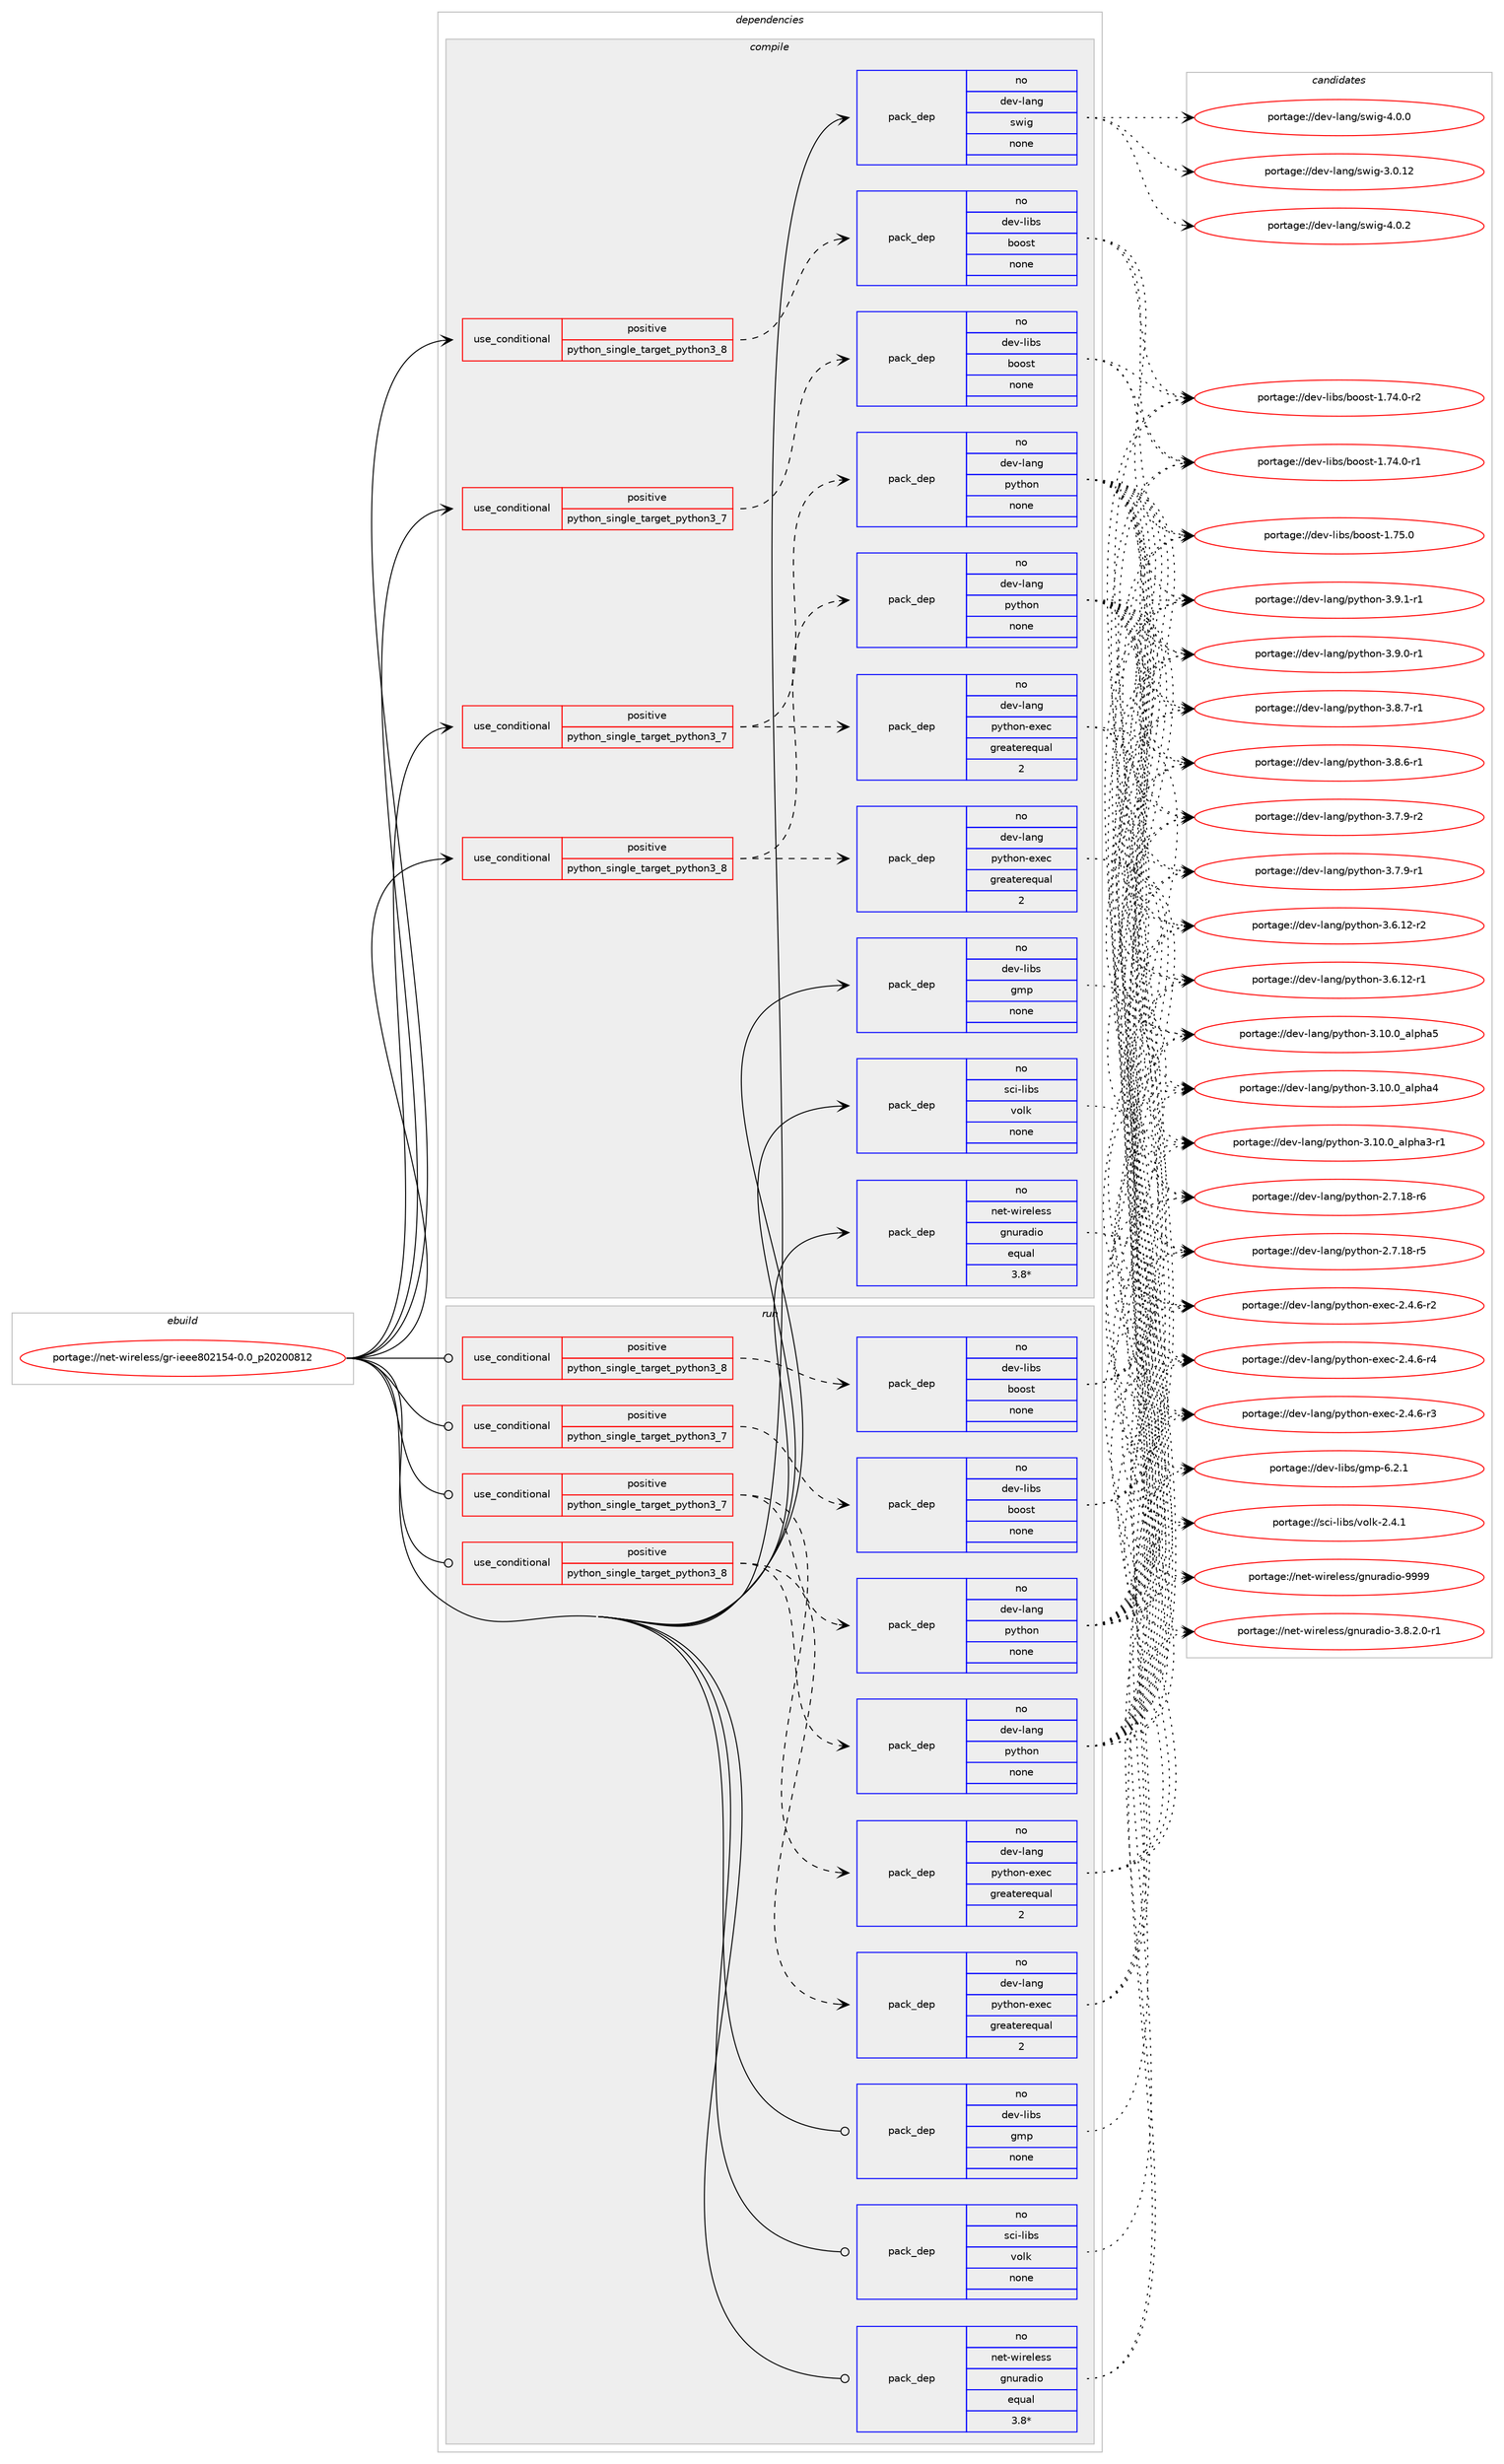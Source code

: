 digraph prolog {

# *************
# Graph options
# *************

newrank=true;
concentrate=true;
compound=true;
graph [rankdir=LR,fontname=Helvetica,fontsize=10,ranksep=1.5];#, ranksep=2.5, nodesep=0.2];
edge  [arrowhead=vee];
node  [fontname=Helvetica,fontsize=10];

# **********
# The ebuild
# **********

subgraph cluster_leftcol {
color=gray;
rank=same;
label=<<i>ebuild</i>>;
id [label="portage://net-wireless/gr-ieee802154-0.0_p20200812", color=red, width=4, href="../net-wireless/gr-ieee802154-0.0_p20200812.svg"];
}

# ****************
# The dependencies
# ****************

subgraph cluster_midcol {
color=gray;
label=<<i>dependencies</i>>;
subgraph cluster_compile {
fillcolor="#eeeeee";
style=filled;
label=<<i>compile</i>>;
subgraph cond4792 {
dependency15596 [label=<<TABLE BORDER="0" CELLBORDER="1" CELLSPACING="0" CELLPADDING="4"><TR><TD ROWSPAN="3" CELLPADDING="10">use_conditional</TD></TR><TR><TD>positive</TD></TR><TR><TD>python_single_target_python3_7</TD></TR></TABLE>>, shape=none, color=red];
subgraph pack10680 {
dependency15597 [label=<<TABLE BORDER="0" CELLBORDER="1" CELLSPACING="0" CELLPADDING="4" WIDTH="220"><TR><TD ROWSPAN="6" CELLPADDING="30">pack_dep</TD></TR><TR><TD WIDTH="110">no</TD></TR><TR><TD>dev-lang</TD></TR><TR><TD>python</TD></TR><TR><TD>none</TD></TR><TR><TD></TD></TR></TABLE>>, shape=none, color=blue];
}
dependency15596:e -> dependency15597:w [weight=20,style="dashed",arrowhead="vee"];
subgraph pack10681 {
dependency15598 [label=<<TABLE BORDER="0" CELLBORDER="1" CELLSPACING="0" CELLPADDING="4" WIDTH="220"><TR><TD ROWSPAN="6" CELLPADDING="30">pack_dep</TD></TR><TR><TD WIDTH="110">no</TD></TR><TR><TD>dev-lang</TD></TR><TR><TD>python-exec</TD></TR><TR><TD>greaterequal</TD></TR><TR><TD>2</TD></TR></TABLE>>, shape=none, color=blue];
}
dependency15596:e -> dependency15598:w [weight=20,style="dashed",arrowhead="vee"];
}
id:e -> dependency15596:w [weight=20,style="solid",arrowhead="vee"];
subgraph cond4793 {
dependency15599 [label=<<TABLE BORDER="0" CELLBORDER="1" CELLSPACING="0" CELLPADDING="4"><TR><TD ROWSPAN="3" CELLPADDING="10">use_conditional</TD></TR><TR><TD>positive</TD></TR><TR><TD>python_single_target_python3_7</TD></TR></TABLE>>, shape=none, color=red];
subgraph pack10682 {
dependency15600 [label=<<TABLE BORDER="0" CELLBORDER="1" CELLSPACING="0" CELLPADDING="4" WIDTH="220"><TR><TD ROWSPAN="6" CELLPADDING="30">pack_dep</TD></TR><TR><TD WIDTH="110">no</TD></TR><TR><TD>dev-libs</TD></TR><TR><TD>boost</TD></TR><TR><TD>none</TD></TR><TR><TD></TD></TR></TABLE>>, shape=none, color=blue];
}
dependency15599:e -> dependency15600:w [weight=20,style="dashed",arrowhead="vee"];
}
id:e -> dependency15599:w [weight=20,style="solid",arrowhead="vee"];
subgraph cond4794 {
dependency15601 [label=<<TABLE BORDER="0" CELLBORDER="1" CELLSPACING="0" CELLPADDING="4"><TR><TD ROWSPAN="3" CELLPADDING="10">use_conditional</TD></TR><TR><TD>positive</TD></TR><TR><TD>python_single_target_python3_8</TD></TR></TABLE>>, shape=none, color=red];
subgraph pack10683 {
dependency15602 [label=<<TABLE BORDER="0" CELLBORDER="1" CELLSPACING="0" CELLPADDING="4" WIDTH="220"><TR><TD ROWSPAN="6" CELLPADDING="30">pack_dep</TD></TR><TR><TD WIDTH="110">no</TD></TR><TR><TD>dev-lang</TD></TR><TR><TD>python</TD></TR><TR><TD>none</TD></TR><TR><TD></TD></TR></TABLE>>, shape=none, color=blue];
}
dependency15601:e -> dependency15602:w [weight=20,style="dashed",arrowhead="vee"];
subgraph pack10684 {
dependency15603 [label=<<TABLE BORDER="0" CELLBORDER="1" CELLSPACING="0" CELLPADDING="4" WIDTH="220"><TR><TD ROWSPAN="6" CELLPADDING="30">pack_dep</TD></TR><TR><TD WIDTH="110">no</TD></TR><TR><TD>dev-lang</TD></TR><TR><TD>python-exec</TD></TR><TR><TD>greaterequal</TD></TR><TR><TD>2</TD></TR></TABLE>>, shape=none, color=blue];
}
dependency15601:e -> dependency15603:w [weight=20,style="dashed",arrowhead="vee"];
}
id:e -> dependency15601:w [weight=20,style="solid",arrowhead="vee"];
subgraph cond4795 {
dependency15604 [label=<<TABLE BORDER="0" CELLBORDER="1" CELLSPACING="0" CELLPADDING="4"><TR><TD ROWSPAN="3" CELLPADDING="10">use_conditional</TD></TR><TR><TD>positive</TD></TR><TR><TD>python_single_target_python3_8</TD></TR></TABLE>>, shape=none, color=red];
subgraph pack10685 {
dependency15605 [label=<<TABLE BORDER="0" CELLBORDER="1" CELLSPACING="0" CELLPADDING="4" WIDTH="220"><TR><TD ROWSPAN="6" CELLPADDING="30">pack_dep</TD></TR><TR><TD WIDTH="110">no</TD></TR><TR><TD>dev-libs</TD></TR><TR><TD>boost</TD></TR><TR><TD>none</TD></TR><TR><TD></TD></TR></TABLE>>, shape=none, color=blue];
}
dependency15604:e -> dependency15605:w [weight=20,style="dashed",arrowhead="vee"];
}
id:e -> dependency15604:w [weight=20,style="solid",arrowhead="vee"];
subgraph pack10686 {
dependency15606 [label=<<TABLE BORDER="0" CELLBORDER="1" CELLSPACING="0" CELLPADDING="4" WIDTH="220"><TR><TD ROWSPAN="6" CELLPADDING="30">pack_dep</TD></TR><TR><TD WIDTH="110">no</TD></TR><TR><TD>dev-lang</TD></TR><TR><TD>swig</TD></TR><TR><TD>none</TD></TR><TR><TD></TD></TR></TABLE>>, shape=none, color=blue];
}
id:e -> dependency15606:w [weight=20,style="solid",arrowhead="vee"];
subgraph pack10687 {
dependency15607 [label=<<TABLE BORDER="0" CELLBORDER="1" CELLSPACING="0" CELLPADDING="4" WIDTH="220"><TR><TD ROWSPAN="6" CELLPADDING="30">pack_dep</TD></TR><TR><TD WIDTH="110">no</TD></TR><TR><TD>dev-libs</TD></TR><TR><TD>gmp</TD></TR><TR><TD>none</TD></TR><TR><TD></TD></TR></TABLE>>, shape=none, color=blue];
}
id:e -> dependency15607:w [weight=20,style="solid",arrowhead="vee"];
subgraph pack10688 {
dependency15608 [label=<<TABLE BORDER="0" CELLBORDER="1" CELLSPACING="0" CELLPADDING="4" WIDTH="220"><TR><TD ROWSPAN="6" CELLPADDING="30">pack_dep</TD></TR><TR><TD WIDTH="110">no</TD></TR><TR><TD>net-wireless</TD></TR><TR><TD>gnuradio</TD></TR><TR><TD>equal</TD></TR><TR><TD>3.8*</TD></TR></TABLE>>, shape=none, color=blue];
}
id:e -> dependency15608:w [weight=20,style="solid",arrowhead="vee"];
subgraph pack10689 {
dependency15609 [label=<<TABLE BORDER="0" CELLBORDER="1" CELLSPACING="0" CELLPADDING="4" WIDTH="220"><TR><TD ROWSPAN="6" CELLPADDING="30">pack_dep</TD></TR><TR><TD WIDTH="110">no</TD></TR><TR><TD>sci-libs</TD></TR><TR><TD>volk</TD></TR><TR><TD>none</TD></TR><TR><TD></TD></TR></TABLE>>, shape=none, color=blue];
}
id:e -> dependency15609:w [weight=20,style="solid",arrowhead="vee"];
}
subgraph cluster_compileandrun {
fillcolor="#eeeeee";
style=filled;
label=<<i>compile and run</i>>;
}
subgraph cluster_run {
fillcolor="#eeeeee";
style=filled;
label=<<i>run</i>>;
subgraph cond4796 {
dependency15610 [label=<<TABLE BORDER="0" CELLBORDER="1" CELLSPACING="0" CELLPADDING="4"><TR><TD ROWSPAN="3" CELLPADDING="10">use_conditional</TD></TR><TR><TD>positive</TD></TR><TR><TD>python_single_target_python3_7</TD></TR></TABLE>>, shape=none, color=red];
subgraph pack10690 {
dependency15611 [label=<<TABLE BORDER="0" CELLBORDER="1" CELLSPACING="0" CELLPADDING="4" WIDTH="220"><TR><TD ROWSPAN="6" CELLPADDING="30">pack_dep</TD></TR><TR><TD WIDTH="110">no</TD></TR><TR><TD>dev-lang</TD></TR><TR><TD>python</TD></TR><TR><TD>none</TD></TR><TR><TD></TD></TR></TABLE>>, shape=none, color=blue];
}
dependency15610:e -> dependency15611:w [weight=20,style="dashed",arrowhead="vee"];
subgraph pack10691 {
dependency15612 [label=<<TABLE BORDER="0" CELLBORDER="1" CELLSPACING="0" CELLPADDING="4" WIDTH="220"><TR><TD ROWSPAN="6" CELLPADDING="30">pack_dep</TD></TR><TR><TD WIDTH="110">no</TD></TR><TR><TD>dev-lang</TD></TR><TR><TD>python-exec</TD></TR><TR><TD>greaterequal</TD></TR><TR><TD>2</TD></TR></TABLE>>, shape=none, color=blue];
}
dependency15610:e -> dependency15612:w [weight=20,style="dashed",arrowhead="vee"];
}
id:e -> dependency15610:w [weight=20,style="solid",arrowhead="odot"];
subgraph cond4797 {
dependency15613 [label=<<TABLE BORDER="0" CELLBORDER="1" CELLSPACING="0" CELLPADDING="4"><TR><TD ROWSPAN="3" CELLPADDING="10">use_conditional</TD></TR><TR><TD>positive</TD></TR><TR><TD>python_single_target_python3_7</TD></TR></TABLE>>, shape=none, color=red];
subgraph pack10692 {
dependency15614 [label=<<TABLE BORDER="0" CELLBORDER="1" CELLSPACING="0" CELLPADDING="4" WIDTH="220"><TR><TD ROWSPAN="6" CELLPADDING="30">pack_dep</TD></TR><TR><TD WIDTH="110">no</TD></TR><TR><TD>dev-libs</TD></TR><TR><TD>boost</TD></TR><TR><TD>none</TD></TR><TR><TD></TD></TR></TABLE>>, shape=none, color=blue];
}
dependency15613:e -> dependency15614:w [weight=20,style="dashed",arrowhead="vee"];
}
id:e -> dependency15613:w [weight=20,style="solid",arrowhead="odot"];
subgraph cond4798 {
dependency15615 [label=<<TABLE BORDER="0" CELLBORDER="1" CELLSPACING="0" CELLPADDING="4"><TR><TD ROWSPAN="3" CELLPADDING="10">use_conditional</TD></TR><TR><TD>positive</TD></TR><TR><TD>python_single_target_python3_8</TD></TR></TABLE>>, shape=none, color=red];
subgraph pack10693 {
dependency15616 [label=<<TABLE BORDER="0" CELLBORDER="1" CELLSPACING="0" CELLPADDING="4" WIDTH="220"><TR><TD ROWSPAN="6" CELLPADDING="30">pack_dep</TD></TR><TR><TD WIDTH="110">no</TD></TR><TR><TD>dev-lang</TD></TR><TR><TD>python</TD></TR><TR><TD>none</TD></TR><TR><TD></TD></TR></TABLE>>, shape=none, color=blue];
}
dependency15615:e -> dependency15616:w [weight=20,style="dashed",arrowhead="vee"];
subgraph pack10694 {
dependency15617 [label=<<TABLE BORDER="0" CELLBORDER="1" CELLSPACING="0" CELLPADDING="4" WIDTH="220"><TR><TD ROWSPAN="6" CELLPADDING="30">pack_dep</TD></TR><TR><TD WIDTH="110">no</TD></TR><TR><TD>dev-lang</TD></TR><TR><TD>python-exec</TD></TR><TR><TD>greaterequal</TD></TR><TR><TD>2</TD></TR></TABLE>>, shape=none, color=blue];
}
dependency15615:e -> dependency15617:w [weight=20,style="dashed",arrowhead="vee"];
}
id:e -> dependency15615:w [weight=20,style="solid",arrowhead="odot"];
subgraph cond4799 {
dependency15618 [label=<<TABLE BORDER="0" CELLBORDER="1" CELLSPACING="0" CELLPADDING="4"><TR><TD ROWSPAN="3" CELLPADDING="10">use_conditional</TD></TR><TR><TD>positive</TD></TR><TR><TD>python_single_target_python3_8</TD></TR></TABLE>>, shape=none, color=red];
subgraph pack10695 {
dependency15619 [label=<<TABLE BORDER="0" CELLBORDER="1" CELLSPACING="0" CELLPADDING="4" WIDTH="220"><TR><TD ROWSPAN="6" CELLPADDING="30">pack_dep</TD></TR><TR><TD WIDTH="110">no</TD></TR><TR><TD>dev-libs</TD></TR><TR><TD>boost</TD></TR><TR><TD>none</TD></TR><TR><TD></TD></TR></TABLE>>, shape=none, color=blue];
}
dependency15618:e -> dependency15619:w [weight=20,style="dashed",arrowhead="vee"];
}
id:e -> dependency15618:w [weight=20,style="solid",arrowhead="odot"];
subgraph pack10696 {
dependency15620 [label=<<TABLE BORDER="0" CELLBORDER="1" CELLSPACING="0" CELLPADDING="4" WIDTH="220"><TR><TD ROWSPAN="6" CELLPADDING="30">pack_dep</TD></TR><TR><TD WIDTH="110">no</TD></TR><TR><TD>dev-libs</TD></TR><TR><TD>gmp</TD></TR><TR><TD>none</TD></TR><TR><TD></TD></TR></TABLE>>, shape=none, color=blue];
}
id:e -> dependency15620:w [weight=20,style="solid",arrowhead="odot"];
subgraph pack10697 {
dependency15621 [label=<<TABLE BORDER="0" CELLBORDER="1" CELLSPACING="0" CELLPADDING="4" WIDTH="220"><TR><TD ROWSPAN="6" CELLPADDING="30">pack_dep</TD></TR><TR><TD WIDTH="110">no</TD></TR><TR><TD>net-wireless</TD></TR><TR><TD>gnuradio</TD></TR><TR><TD>equal</TD></TR><TR><TD>3.8*</TD></TR></TABLE>>, shape=none, color=blue];
}
id:e -> dependency15621:w [weight=20,style="solid",arrowhead="odot"];
subgraph pack10698 {
dependency15622 [label=<<TABLE BORDER="0" CELLBORDER="1" CELLSPACING="0" CELLPADDING="4" WIDTH="220"><TR><TD ROWSPAN="6" CELLPADDING="30">pack_dep</TD></TR><TR><TD WIDTH="110">no</TD></TR><TR><TD>sci-libs</TD></TR><TR><TD>volk</TD></TR><TR><TD>none</TD></TR><TR><TD></TD></TR></TABLE>>, shape=none, color=blue];
}
id:e -> dependency15622:w [weight=20,style="solid",arrowhead="odot"];
}
}

# **************
# The candidates
# **************

subgraph cluster_choices {
rank=same;
color=gray;
label=<<i>candidates</i>>;

subgraph choice10680 {
color=black;
nodesep=1;
choice1001011184510897110103471121211161041111104551465746494511449 [label="portage://dev-lang/python-3.9.1-r1", color=red, width=4,href="../dev-lang/python-3.9.1-r1.svg"];
choice1001011184510897110103471121211161041111104551465746484511449 [label="portage://dev-lang/python-3.9.0-r1", color=red, width=4,href="../dev-lang/python-3.9.0-r1.svg"];
choice1001011184510897110103471121211161041111104551465646554511449 [label="portage://dev-lang/python-3.8.7-r1", color=red, width=4,href="../dev-lang/python-3.8.7-r1.svg"];
choice1001011184510897110103471121211161041111104551465646544511449 [label="portage://dev-lang/python-3.8.6-r1", color=red, width=4,href="../dev-lang/python-3.8.6-r1.svg"];
choice1001011184510897110103471121211161041111104551465546574511450 [label="portage://dev-lang/python-3.7.9-r2", color=red, width=4,href="../dev-lang/python-3.7.9-r2.svg"];
choice1001011184510897110103471121211161041111104551465546574511449 [label="portage://dev-lang/python-3.7.9-r1", color=red, width=4,href="../dev-lang/python-3.7.9-r1.svg"];
choice100101118451089711010347112121116104111110455146544649504511450 [label="portage://dev-lang/python-3.6.12-r2", color=red, width=4,href="../dev-lang/python-3.6.12-r2.svg"];
choice100101118451089711010347112121116104111110455146544649504511449 [label="portage://dev-lang/python-3.6.12-r1", color=red, width=4,href="../dev-lang/python-3.6.12-r1.svg"];
choice1001011184510897110103471121211161041111104551464948464895971081121049753 [label="portage://dev-lang/python-3.10.0_alpha5", color=red, width=4,href="../dev-lang/python-3.10.0_alpha5.svg"];
choice1001011184510897110103471121211161041111104551464948464895971081121049752 [label="portage://dev-lang/python-3.10.0_alpha4", color=red, width=4,href="../dev-lang/python-3.10.0_alpha4.svg"];
choice10010111845108971101034711212111610411111045514649484648959710811210497514511449 [label="portage://dev-lang/python-3.10.0_alpha3-r1", color=red, width=4,href="../dev-lang/python-3.10.0_alpha3-r1.svg"];
choice100101118451089711010347112121116104111110455046554649564511454 [label="portage://dev-lang/python-2.7.18-r6", color=red, width=4,href="../dev-lang/python-2.7.18-r6.svg"];
choice100101118451089711010347112121116104111110455046554649564511453 [label="portage://dev-lang/python-2.7.18-r5", color=red, width=4,href="../dev-lang/python-2.7.18-r5.svg"];
dependency15597:e -> choice1001011184510897110103471121211161041111104551465746494511449:w [style=dotted,weight="100"];
dependency15597:e -> choice1001011184510897110103471121211161041111104551465746484511449:w [style=dotted,weight="100"];
dependency15597:e -> choice1001011184510897110103471121211161041111104551465646554511449:w [style=dotted,weight="100"];
dependency15597:e -> choice1001011184510897110103471121211161041111104551465646544511449:w [style=dotted,weight="100"];
dependency15597:e -> choice1001011184510897110103471121211161041111104551465546574511450:w [style=dotted,weight="100"];
dependency15597:e -> choice1001011184510897110103471121211161041111104551465546574511449:w [style=dotted,weight="100"];
dependency15597:e -> choice100101118451089711010347112121116104111110455146544649504511450:w [style=dotted,weight="100"];
dependency15597:e -> choice100101118451089711010347112121116104111110455146544649504511449:w [style=dotted,weight="100"];
dependency15597:e -> choice1001011184510897110103471121211161041111104551464948464895971081121049753:w [style=dotted,weight="100"];
dependency15597:e -> choice1001011184510897110103471121211161041111104551464948464895971081121049752:w [style=dotted,weight="100"];
dependency15597:e -> choice10010111845108971101034711212111610411111045514649484648959710811210497514511449:w [style=dotted,weight="100"];
dependency15597:e -> choice100101118451089711010347112121116104111110455046554649564511454:w [style=dotted,weight="100"];
dependency15597:e -> choice100101118451089711010347112121116104111110455046554649564511453:w [style=dotted,weight="100"];
}
subgraph choice10681 {
color=black;
nodesep=1;
choice10010111845108971101034711212111610411111045101120101994550465246544511452 [label="portage://dev-lang/python-exec-2.4.6-r4", color=red, width=4,href="../dev-lang/python-exec-2.4.6-r4.svg"];
choice10010111845108971101034711212111610411111045101120101994550465246544511451 [label="portage://dev-lang/python-exec-2.4.6-r3", color=red, width=4,href="../dev-lang/python-exec-2.4.6-r3.svg"];
choice10010111845108971101034711212111610411111045101120101994550465246544511450 [label="portage://dev-lang/python-exec-2.4.6-r2", color=red, width=4,href="../dev-lang/python-exec-2.4.6-r2.svg"];
dependency15598:e -> choice10010111845108971101034711212111610411111045101120101994550465246544511452:w [style=dotted,weight="100"];
dependency15598:e -> choice10010111845108971101034711212111610411111045101120101994550465246544511451:w [style=dotted,weight="100"];
dependency15598:e -> choice10010111845108971101034711212111610411111045101120101994550465246544511450:w [style=dotted,weight="100"];
}
subgraph choice10682 {
color=black;
nodesep=1;
choice1001011184510810598115479811111111511645494655534648 [label="portage://dev-libs/boost-1.75.0", color=red, width=4,href="../dev-libs/boost-1.75.0.svg"];
choice10010111845108105981154798111111115116454946555246484511450 [label="portage://dev-libs/boost-1.74.0-r2", color=red, width=4,href="../dev-libs/boost-1.74.0-r2.svg"];
choice10010111845108105981154798111111115116454946555246484511449 [label="portage://dev-libs/boost-1.74.0-r1", color=red, width=4,href="../dev-libs/boost-1.74.0-r1.svg"];
dependency15600:e -> choice1001011184510810598115479811111111511645494655534648:w [style=dotted,weight="100"];
dependency15600:e -> choice10010111845108105981154798111111115116454946555246484511450:w [style=dotted,weight="100"];
dependency15600:e -> choice10010111845108105981154798111111115116454946555246484511449:w [style=dotted,weight="100"];
}
subgraph choice10683 {
color=black;
nodesep=1;
choice1001011184510897110103471121211161041111104551465746494511449 [label="portage://dev-lang/python-3.9.1-r1", color=red, width=4,href="../dev-lang/python-3.9.1-r1.svg"];
choice1001011184510897110103471121211161041111104551465746484511449 [label="portage://dev-lang/python-3.9.0-r1", color=red, width=4,href="../dev-lang/python-3.9.0-r1.svg"];
choice1001011184510897110103471121211161041111104551465646554511449 [label="portage://dev-lang/python-3.8.7-r1", color=red, width=4,href="../dev-lang/python-3.8.7-r1.svg"];
choice1001011184510897110103471121211161041111104551465646544511449 [label="portage://dev-lang/python-3.8.6-r1", color=red, width=4,href="../dev-lang/python-3.8.6-r1.svg"];
choice1001011184510897110103471121211161041111104551465546574511450 [label="portage://dev-lang/python-3.7.9-r2", color=red, width=4,href="../dev-lang/python-3.7.9-r2.svg"];
choice1001011184510897110103471121211161041111104551465546574511449 [label="portage://dev-lang/python-3.7.9-r1", color=red, width=4,href="../dev-lang/python-3.7.9-r1.svg"];
choice100101118451089711010347112121116104111110455146544649504511450 [label="portage://dev-lang/python-3.6.12-r2", color=red, width=4,href="../dev-lang/python-3.6.12-r2.svg"];
choice100101118451089711010347112121116104111110455146544649504511449 [label="portage://dev-lang/python-3.6.12-r1", color=red, width=4,href="../dev-lang/python-3.6.12-r1.svg"];
choice1001011184510897110103471121211161041111104551464948464895971081121049753 [label="portage://dev-lang/python-3.10.0_alpha5", color=red, width=4,href="../dev-lang/python-3.10.0_alpha5.svg"];
choice1001011184510897110103471121211161041111104551464948464895971081121049752 [label="portage://dev-lang/python-3.10.0_alpha4", color=red, width=4,href="../dev-lang/python-3.10.0_alpha4.svg"];
choice10010111845108971101034711212111610411111045514649484648959710811210497514511449 [label="portage://dev-lang/python-3.10.0_alpha3-r1", color=red, width=4,href="../dev-lang/python-3.10.0_alpha3-r1.svg"];
choice100101118451089711010347112121116104111110455046554649564511454 [label="portage://dev-lang/python-2.7.18-r6", color=red, width=4,href="../dev-lang/python-2.7.18-r6.svg"];
choice100101118451089711010347112121116104111110455046554649564511453 [label="portage://dev-lang/python-2.7.18-r5", color=red, width=4,href="../dev-lang/python-2.7.18-r5.svg"];
dependency15602:e -> choice1001011184510897110103471121211161041111104551465746494511449:w [style=dotted,weight="100"];
dependency15602:e -> choice1001011184510897110103471121211161041111104551465746484511449:w [style=dotted,weight="100"];
dependency15602:e -> choice1001011184510897110103471121211161041111104551465646554511449:w [style=dotted,weight="100"];
dependency15602:e -> choice1001011184510897110103471121211161041111104551465646544511449:w [style=dotted,weight="100"];
dependency15602:e -> choice1001011184510897110103471121211161041111104551465546574511450:w [style=dotted,weight="100"];
dependency15602:e -> choice1001011184510897110103471121211161041111104551465546574511449:w [style=dotted,weight="100"];
dependency15602:e -> choice100101118451089711010347112121116104111110455146544649504511450:w [style=dotted,weight="100"];
dependency15602:e -> choice100101118451089711010347112121116104111110455146544649504511449:w [style=dotted,weight="100"];
dependency15602:e -> choice1001011184510897110103471121211161041111104551464948464895971081121049753:w [style=dotted,weight="100"];
dependency15602:e -> choice1001011184510897110103471121211161041111104551464948464895971081121049752:w [style=dotted,weight="100"];
dependency15602:e -> choice10010111845108971101034711212111610411111045514649484648959710811210497514511449:w [style=dotted,weight="100"];
dependency15602:e -> choice100101118451089711010347112121116104111110455046554649564511454:w [style=dotted,weight="100"];
dependency15602:e -> choice100101118451089711010347112121116104111110455046554649564511453:w [style=dotted,weight="100"];
}
subgraph choice10684 {
color=black;
nodesep=1;
choice10010111845108971101034711212111610411111045101120101994550465246544511452 [label="portage://dev-lang/python-exec-2.4.6-r4", color=red, width=4,href="../dev-lang/python-exec-2.4.6-r4.svg"];
choice10010111845108971101034711212111610411111045101120101994550465246544511451 [label="portage://dev-lang/python-exec-2.4.6-r3", color=red, width=4,href="../dev-lang/python-exec-2.4.6-r3.svg"];
choice10010111845108971101034711212111610411111045101120101994550465246544511450 [label="portage://dev-lang/python-exec-2.4.6-r2", color=red, width=4,href="../dev-lang/python-exec-2.4.6-r2.svg"];
dependency15603:e -> choice10010111845108971101034711212111610411111045101120101994550465246544511452:w [style=dotted,weight="100"];
dependency15603:e -> choice10010111845108971101034711212111610411111045101120101994550465246544511451:w [style=dotted,weight="100"];
dependency15603:e -> choice10010111845108971101034711212111610411111045101120101994550465246544511450:w [style=dotted,weight="100"];
}
subgraph choice10685 {
color=black;
nodesep=1;
choice1001011184510810598115479811111111511645494655534648 [label="portage://dev-libs/boost-1.75.0", color=red, width=4,href="../dev-libs/boost-1.75.0.svg"];
choice10010111845108105981154798111111115116454946555246484511450 [label="portage://dev-libs/boost-1.74.0-r2", color=red, width=4,href="../dev-libs/boost-1.74.0-r2.svg"];
choice10010111845108105981154798111111115116454946555246484511449 [label="portage://dev-libs/boost-1.74.0-r1", color=red, width=4,href="../dev-libs/boost-1.74.0-r1.svg"];
dependency15605:e -> choice1001011184510810598115479811111111511645494655534648:w [style=dotted,weight="100"];
dependency15605:e -> choice10010111845108105981154798111111115116454946555246484511450:w [style=dotted,weight="100"];
dependency15605:e -> choice10010111845108105981154798111111115116454946555246484511449:w [style=dotted,weight="100"];
}
subgraph choice10686 {
color=black;
nodesep=1;
choice100101118451089711010347115119105103455246484650 [label="portage://dev-lang/swig-4.0.2", color=red, width=4,href="../dev-lang/swig-4.0.2.svg"];
choice100101118451089711010347115119105103455246484648 [label="portage://dev-lang/swig-4.0.0", color=red, width=4,href="../dev-lang/swig-4.0.0.svg"];
choice10010111845108971101034711511910510345514648464950 [label="portage://dev-lang/swig-3.0.12", color=red, width=4,href="../dev-lang/swig-3.0.12.svg"];
dependency15606:e -> choice100101118451089711010347115119105103455246484650:w [style=dotted,weight="100"];
dependency15606:e -> choice100101118451089711010347115119105103455246484648:w [style=dotted,weight="100"];
dependency15606:e -> choice10010111845108971101034711511910510345514648464950:w [style=dotted,weight="100"];
}
subgraph choice10687 {
color=black;
nodesep=1;
choice100101118451081059811547103109112455446504649 [label="portage://dev-libs/gmp-6.2.1", color=red, width=4,href="../dev-libs/gmp-6.2.1.svg"];
dependency15607:e -> choice100101118451081059811547103109112455446504649:w [style=dotted,weight="100"];
}
subgraph choice10688 {
color=black;
nodesep=1;
choice1101011164511910511410110810111511547103110117114971001051114557575757 [label="portage://net-wireless/gnuradio-9999", color=red, width=4,href="../net-wireless/gnuradio-9999.svg"];
choice11010111645119105114101108101115115471031101171149710010511145514656465046484511449 [label="portage://net-wireless/gnuradio-3.8.2.0-r1", color=red, width=4,href="../net-wireless/gnuradio-3.8.2.0-r1.svg"];
dependency15608:e -> choice1101011164511910511410110810111511547103110117114971001051114557575757:w [style=dotted,weight="100"];
dependency15608:e -> choice11010111645119105114101108101115115471031101171149710010511145514656465046484511449:w [style=dotted,weight="100"];
}
subgraph choice10689 {
color=black;
nodesep=1;
choice11599105451081059811547118111108107455046524649 [label="portage://sci-libs/volk-2.4.1", color=red, width=4,href="../sci-libs/volk-2.4.1.svg"];
dependency15609:e -> choice11599105451081059811547118111108107455046524649:w [style=dotted,weight="100"];
}
subgraph choice10690 {
color=black;
nodesep=1;
choice1001011184510897110103471121211161041111104551465746494511449 [label="portage://dev-lang/python-3.9.1-r1", color=red, width=4,href="../dev-lang/python-3.9.1-r1.svg"];
choice1001011184510897110103471121211161041111104551465746484511449 [label="portage://dev-lang/python-3.9.0-r1", color=red, width=4,href="../dev-lang/python-3.9.0-r1.svg"];
choice1001011184510897110103471121211161041111104551465646554511449 [label="portage://dev-lang/python-3.8.7-r1", color=red, width=4,href="../dev-lang/python-3.8.7-r1.svg"];
choice1001011184510897110103471121211161041111104551465646544511449 [label="portage://dev-lang/python-3.8.6-r1", color=red, width=4,href="../dev-lang/python-3.8.6-r1.svg"];
choice1001011184510897110103471121211161041111104551465546574511450 [label="portage://dev-lang/python-3.7.9-r2", color=red, width=4,href="../dev-lang/python-3.7.9-r2.svg"];
choice1001011184510897110103471121211161041111104551465546574511449 [label="portage://dev-lang/python-3.7.9-r1", color=red, width=4,href="../dev-lang/python-3.7.9-r1.svg"];
choice100101118451089711010347112121116104111110455146544649504511450 [label="portage://dev-lang/python-3.6.12-r2", color=red, width=4,href="../dev-lang/python-3.6.12-r2.svg"];
choice100101118451089711010347112121116104111110455146544649504511449 [label="portage://dev-lang/python-3.6.12-r1", color=red, width=4,href="../dev-lang/python-3.6.12-r1.svg"];
choice1001011184510897110103471121211161041111104551464948464895971081121049753 [label="portage://dev-lang/python-3.10.0_alpha5", color=red, width=4,href="../dev-lang/python-3.10.0_alpha5.svg"];
choice1001011184510897110103471121211161041111104551464948464895971081121049752 [label="portage://dev-lang/python-3.10.0_alpha4", color=red, width=4,href="../dev-lang/python-3.10.0_alpha4.svg"];
choice10010111845108971101034711212111610411111045514649484648959710811210497514511449 [label="portage://dev-lang/python-3.10.0_alpha3-r1", color=red, width=4,href="../dev-lang/python-3.10.0_alpha3-r1.svg"];
choice100101118451089711010347112121116104111110455046554649564511454 [label="portage://dev-lang/python-2.7.18-r6", color=red, width=4,href="../dev-lang/python-2.7.18-r6.svg"];
choice100101118451089711010347112121116104111110455046554649564511453 [label="portage://dev-lang/python-2.7.18-r5", color=red, width=4,href="../dev-lang/python-2.7.18-r5.svg"];
dependency15611:e -> choice1001011184510897110103471121211161041111104551465746494511449:w [style=dotted,weight="100"];
dependency15611:e -> choice1001011184510897110103471121211161041111104551465746484511449:w [style=dotted,weight="100"];
dependency15611:e -> choice1001011184510897110103471121211161041111104551465646554511449:w [style=dotted,weight="100"];
dependency15611:e -> choice1001011184510897110103471121211161041111104551465646544511449:w [style=dotted,weight="100"];
dependency15611:e -> choice1001011184510897110103471121211161041111104551465546574511450:w [style=dotted,weight="100"];
dependency15611:e -> choice1001011184510897110103471121211161041111104551465546574511449:w [style=dotted,weight="100"];
dependency15611:e -> choice100101118451089711010347112121116104111110455146544649504511450:w [style=dotted,weight="100"];
dependency15611:e -> choice100101118451089711010347112121116104111110455146544649504511449:w [style=dotted,weight="100"];
dependency15611:e -> choice1001011184510897110103471121211161041111104551464948464895971081121049753:w [style=dotted,weight="100"];
dependency15611:e -> choice1001011184510897110103471121211161041111104551464948464895971081121049752:w [style=dotted,weight="100"];
dependency15611:e -> choice10010111845108971101034711212111610411111045514649484648959710811210497514511449:w [style=dotted,weight="100"];
dependency15611:e -> choice100101118451089711010347112121116104111110455046554649564511454:w [style=dotted,weight="100"];
dependency15611:e -> choice100101118451089711010347112121116104111110455046554649564511453:w [style=dotted,weight="100"];
}
subgraph choice10691 {
color=black;
nodesep=1;
choice10010111845108971101034711212111610411111045101120101994550465246544511452 [label="portage://dev-lang/python-exec-2.4.6-r4", color=red, width=4,href="../dev-lang/python-exec-2.4.6-r4.svg"];
choice10010111845108971101034711212111610411111045101120101994550465246544511451 [label="portage://dev-lang/python-exec-2.4.6-r3", color=red, width=4,href="../dev-lang/python-exec-2.4.6-r3.svg"];
choice10010111845108971101034711212111610411111045101120101994550465246544511450 [label="portage://dev-lang/python-exec-2.4.6-r2", color=red, width=4,href="../dev-lang/python-exec-2.4.6-r2.svg"];
dependency15612:e -> choice10010111845108971101034711212111610411111045101120101994550465246544511452:w [style=dotted,weight="100"];
dependency15612:e -> choice10010111845108971101034711212111610411111045101120101994550465246544511451:w [style=dotted,weight="100"];
dependency15612:e -> choice10010111845108971101034711212111610411111045101120101994550465246544511450:w [style=dotted,weight="100"];
}
subgraph choice10692 {
color=black;
nodesep=1;
choice1001011184510810598115479811111111511645494655534648 [label="portage://dev-libs/boost-1.75.0", color=red, width=4,href="../dev-libs/boost-1.75.0.svg"];
choice10010111845108105981154798111111115116454946555246484511450 [label="portage://dev-libs/boost-1.74.0-r2", color=red, width=4,href="../dev-libs/boost-1.74.0-r2.svg"];
choice10010111845108105981154798111111115116454946555246484511449 [label="portage://dev-libs/boost-1.74.0-r1", color=red, width=4,href="../dev-libs/boost-1.74.0-r1.svg"];
dependency15614:e -> choice1001011184510810598115479811111111511645494655534648:w [style=dotted,weight="100"];
dependency15614:e -> choice10010111845108105981154798111111115116454946555246484511450:w [style=dotted,weight="100"];
dependency15614:e -> choice10010111845108105981154798111111115116454946555246484511449:w [style=dotted,weight="100"];
}
subgraph choice10693 {
color=black;
nodesep=1;
choice1001011184510897110103471121211161041111104551465746494511449 [label="portage://dev-lang/python-3.9.1-r1", color=red, width=4,href="../dev-lang/python-3.9.1-r1.svg"];
choice1001011184510897110103471121211161041111104551465746484511449 [label="portage://dev-lang/python-3.9.0-r1", color=red, width=4,href="../dev-lang/python-3.9.0-r1.svg"];
choice1001011184510897110103471121211161041111104551465646554511449 [label="portage://dev-lang/python-3.8.7-r1", color=red, width=4,href="../dev-lang/python-3.8.7-r1.svg"];
choice1001011184510897110103471121211161041111104551465646544511449 [label="portage://dev-lang/python-3.8.6-r1", color=red, width=4,href="../dev-lang/python-3.8.6-r1.svg"];
choice1001011184510897110103471121211161041111104551465546574511450 [label="portage://dev-lang/python-3.7.9-r2", color=red, width=4,href="../dev-lang/python-3.7.9-r2.svg"];
choice1001011184510897110103471121211161041111104551465546574511449 [label="portage://dev-lang/python-3.7.9-r1", color=red, width=4,href="../dev-lang/python-3.7.9-r1.svg"];
choice100101118451089711010347112121116104111110455146544649504511450 [label="portage://dev-lang/python-3.6.12-r2", color=red, width=4,href="../dev-lang/python-3.6.12-r2.svg"];
choice100101118451089711010347112121116104111110455146544649504511449 [label="portage://dev-lang/python-3.6.12-r1", color=red, width=4,href="../dev-lang/python-3.6.12-r1.svg"];
choice1001011184510897110103471121211161041111104551464948464895971081121049753 [label="portage://dev-lang/python-3.10.0_alpha5", color=red, width=4,href="../dev-lang/python-3.10.0_alpha5.svg"];
choice1001011184510897110103471121211161041111104551464948464895971081121049752 [label="portage://dev-lang/python-3.10.0_alpha4", color=red, width=4,href="../dev-lang/python-3.10.0_alpha4.svg"];
choice10010111845108971101034711212111610411111045514649484648959710811210497514511449 [label="portage://dev-lang/python-3.10.0_alpha3-r1", color=red, width=4,href="../dev-lang/python-3.10.0_alpha3-r1.svg"];
choice100101118451089711010347112121116104111110455046554649564511454 [label="portage://dev-lang/python-2.7.18-r6", color=red, width=4,href="../dev-lang/python-2.7.18-r6.svg"];
choice100101118451089711010347112121116104111110455046554649564511453 [label="portage://dev-lang/python-2.7.18-r5", color=red, width=4,href="../dev-lang/python-2.7.18-r5.svg"];
dependency15616:e -> choice1001011184510897110103471121211161041111104551465746494511449:w [style=dotted,weight="100"];
dependency15616:e -> choice1001011184510897110103471121211161041111104551465746484511449:w [style=dotted,weight="100"];
dependency15616:e -> choice1001011184510897110103471121211161041111104551465646554511449:w [style=dotted,weight="100"];
dependency15616:e -> choice1001011184510897110103471121211161041111104551465646544511449:w [style=dotted,weight="100"];
dependency15616:e -> choice1001011184510897110103471121211161041111104551465546574511450:w [style=dotted,weight="100"];
dependency15616:e -> choice1001011184510897110103471121211161041111104551465546574511449:w [style=dotted,weight="100"];
dependency15616:e -> choice100101118451089711010347112121116104111110455146544649504511450:w [style=dotted,weight="100"];
dependency15616:e -> choice100101118451089711010347112121116104111110455146544649504511449:w [style=dotted,weight="100"];
dependency15616:e -> choice1001011184510897110103471121211161041111104551464948464895971081121049753:w [style=dotted,weight="100"];
dependency15616:e -> choice1001011184510897110103471121211161041111104551464948464895971081121049752:w [style=dotted,weight="100"];
dependency15616:e -> choice10010111845108971101034711212111610411111045514649484648959710811210497514511449:w [style=dotted,weight="100"];
dependency15616:e -> choice100101118451089711010347112121116104111110455046554649564511454:w [style=dotted,weight="100"];
dependency15616:e -> choice100101118451089711010347112121116104111110455046554649564511453:w [style=dotted,weight="100"];
}
subgraph choice10694 {
color=black;
nodesep=1;
choice10010111845108971101034711212111610411111045101120101994550465246544511452 [label="portage://dev-lang/python-exec-2.4.6-r4", color=red, width=4,href="../dev-lang/python-exec-2.4.6-r4.svg"];
choice10010111845108971101034711212111610411111045101120101994550465246544511451 [label="portage://dev-lang/python-exec-2.4.6-r3", color=red, width=4,href="../dev-lang/python-exec-2.4.6-r3.svg"];
choice10010111845108971101034711212111610411111045101120101994550465246544511450 [label="portage://dev-lang/python-exec-2.4.6-r2", color=red, width=4,href="../dev-lang/python-exec-2.4.6-r2.svg"];
dependency15617:e -> choice10010111845108971101034711212111610411111045101120101994550465246544511452:w [style=dotted,weight="100"];
dependency15617:e -> choice10010111845108971101034711212111610411111045101120101994550465246544511451:w [style=dotted,weight="100"];
dependency15617:e -> choice10010111845108971101034711212111610411111045101120101994550465246544511450:w [style=dotted,weight="100"];
}
subgraph choice10695 {
color=black;
nodesep=1;
choice1001011184510810598115479811111111511645494655534648 [label="portage://dev-libs/boost-1.75.0", color=red, width=4,href="../dev-libs/boost-1.75.0.svg"];
choice10010111845108105981154798111111115116454946555246484511450 [label="portage://dev-libs/boost-1.74.0-r2", color=red, width=4,href="../dev-libs/boost-1.74.0-r2.svg"];
choice10010111845108105981154798111111115116454946555246484511449 [label="portage://dev-libs/boost-1.74.0-r1", color=red, width=4,href="../dev-libs/boost-1.74.0-r1.svg"];
dependency15619:e -> choice1001011184510810598115479811111111511645494655534648:w [style=dotted,weight="100"];
dependency15619:e -> choice10010111845108105981154798111111115116454946555246484511450:w [style=dotted,weight="100"];
dependency15619:e -> choice10010111845108105981154798111111115116454946555246484511449:w [style=dotted,weight="100"];
}
subgraph choice10696 {
color=black;
nodesep=1;
choice100101118451081059811547103109112455446504649 [label="portage://dev-libs/gmp-6.2.1", color=red, width=4,href="../dev-libs/gmp-6.2.1.svg"];
dependency15620:e -> choice100101118451081059811547103109112455446504649:w [style=dotted,weight="100"];
}
subgraph choice10697 {
color=black;
nodesep=1;
choice1101011164511910511410110810111511547103110117114971001051114557575757 [label="portage://net-wireless/gnuradio-9999", color=red, width=4,href="../net-wireless/gnuradio-9999.svg"];
choice11010111645119105114101108101115115471031101171149710010511145514656465046484511449 [label="portage://net-wireless/gnuradio-3.8.2.0-r1", color=red, width=4,href="../net-wireless/gnuradio-3.8.2.0-r1.svg"];
dependency15621:e -> choice1101011164511910511410110810111511547103110117114971001051114557575757:w [style=dotted,weight="100"];
dependency15621:e -> choice11010111645119105114101108101115115471031101171149710010511145514656465046484511449:w [style=dotted,weight="100"];
}
subgraph choice10698 {
color=black;
nodesep=1;
choice11599105451081059811547118111108107455046524649 [label="portage://sci-libs/volk-2.4.1", color=red, width=4,href="../sci-libs/volk-2.4.1.svg"];
dependency15622:e -> choice11599105451081059811547118111108107455046524649:w [style=dotted,weight="100"];
}
}

}

